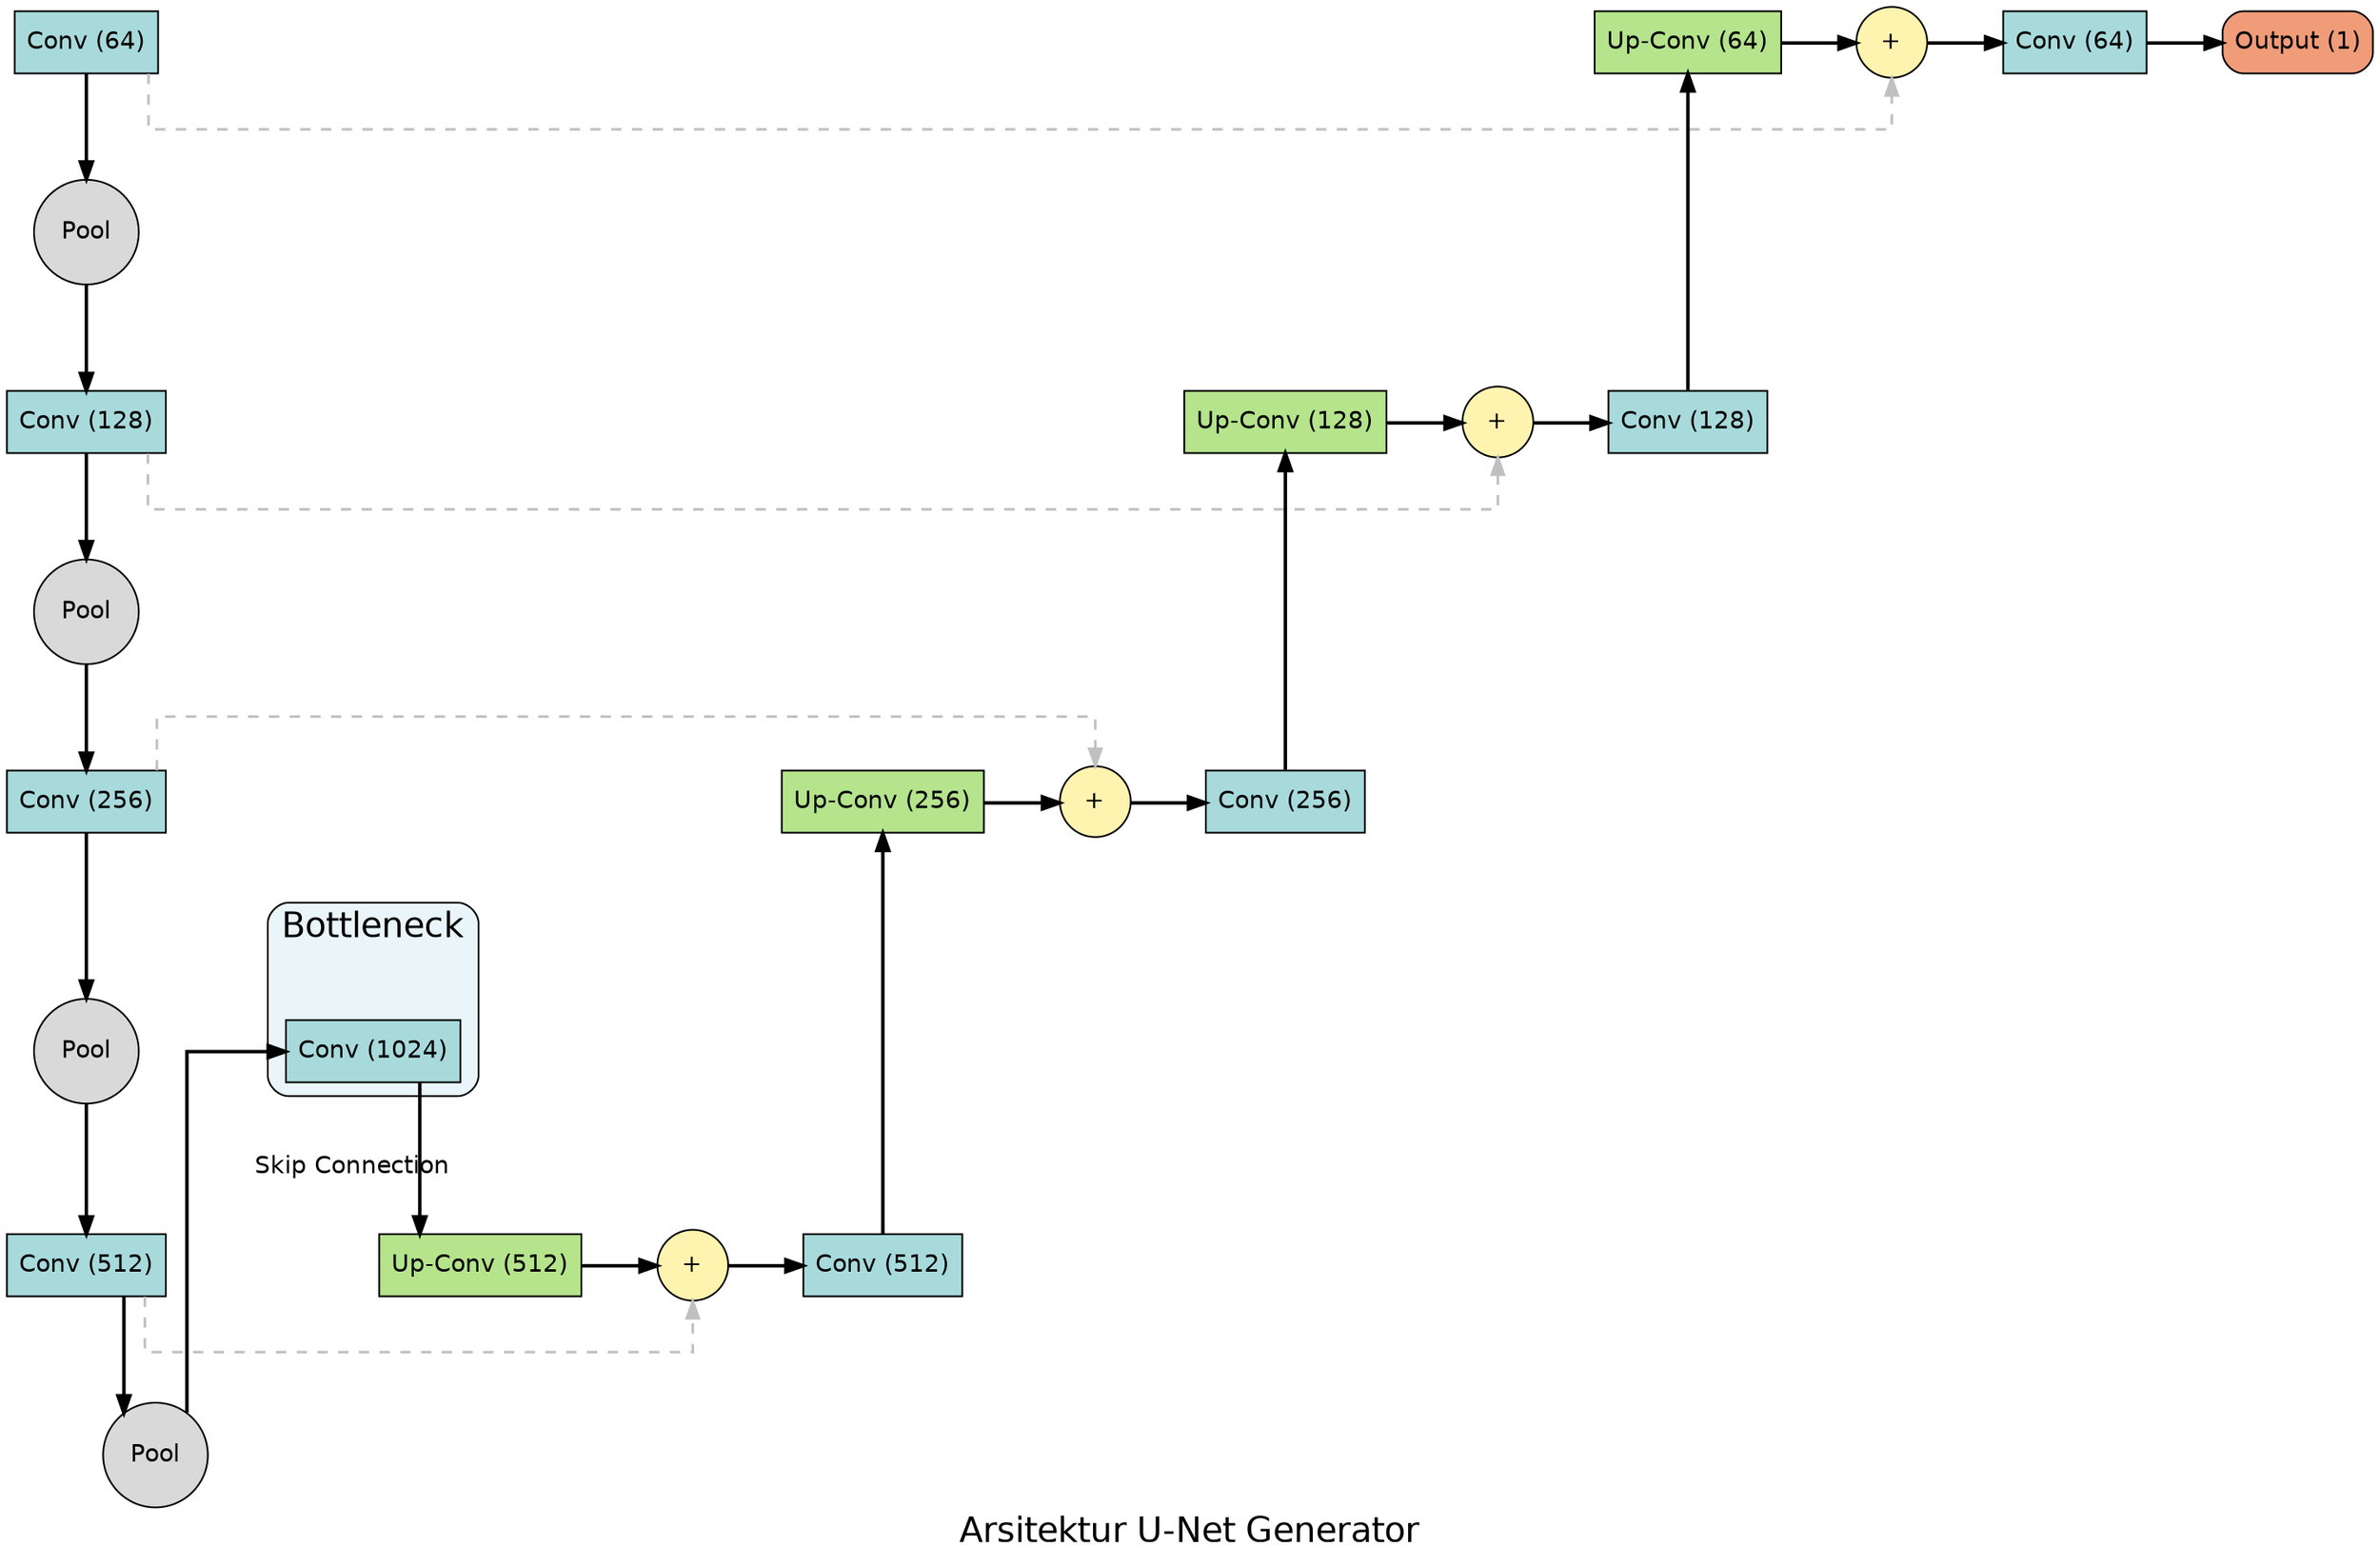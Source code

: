 digraph UNET_Architecture {
    rankdir=TB;
    splines=ortho;
    nodesep=0.3;
    ranksep=0.8;
    fontname="Helvetica";
    label="Arsitektur U-Net Generator";
    fontsize=20;

    node [fontname="Helvetica", style=filled, shape=box, margin="0.1,0.1"];
    edge [fontname="Helvetica", penwidth=1.5];

    // --- Node Definitions ---
    subgraph cluster_encoder {
        label="Jalur Encoder (Kontraksi)";
        style="filled,rounded";
        fillcolor="#E9F5F9";
        e1 [label="Conv (64)", fillcolor="#A8DADC"];
        p1 [label="Pool", shape=circle, fillcolor="#D9D9D9", width=0.5, height=0.5];
        e2 [label="Conv (128)", fillcolor="#A8DADC"];
        p2 [label="Pool", shape=circle, fillcolor="#D9D9D9", width=0.5, height=0.5];
        e3 [label="Conv (256)", fillcolor="#A8DADC"];
        p3 [label="Pool", shape=circle, fillcolor="#D9D9D9", width=0.5, height=0.5];
        e4 [label="Conv (512)", fillcolor="#A8DADC"];
        p4 [label="Pool", shape=circle, fillcolor="#D9D9D9", width=0.5, height=0.5];
    }

    subgraph cluster_bottleneck {
        label="Bottleneck";
        style="filled,rounded";
        fillcolor="#E9F5F9";
        b [label="Conv (1024)", fillcolor="#A8DADC"];
    }

    subgraph cluster_decoder {
        label="Jalur Decoder (Ekspansi)";
        style="filled,rounded";
        fillcolor="#F7F9F9";
        u4 [label="Up-Conv (512)", fillcolor="#B5E48C"];
        m4 [label="+", shape=circle, fillcolor="#FFF3B0", width=0.5, height=0.5];
        d4 [label="Conv (512)", fillcolor="#A8DADC"];
        u3 [label="Up-Conv (256)", fillcolor="#B5E48C"];
        m3 [label="+", shape=circle, fillcolor="#FFF3B0", width=0.5, height=0.5];
        d3 [label="Conv (256)", fillcolor="#A8DADC"];
        u2 [label="Up-Conv (128)", fillcolor="#B5E48C"];
        m2 [label="+", shape=circle, fillcolor="#FFF3B0", width=0.5, height=0.5];
        d2 [label="Conv (128)", fillcolor="#A8DADC"];
        u1 [label="Up-Conv (64)", fillcolor="#B5E48C"];
        m1 [label="+", shape=circle, fillcolor="#FFF3B0", width=0.5, height=0.5];
        d1 [label="Conv (64)", fillcolor="#A8DADC"];
    }
    
    output_node [label="Output (1)", fillcolor="#F19C79", style="filled,rounded"];

    // --- Edge Definitions ---
    // Encoder Path
    e1 -> p1 -> e2 -> p2 -> e3 -> p3 -> e4 -> p4 -> b [penwidth=2.0];

    // Decoder Path
    b -> u4 [penwidth=2.0];
    u4 -> m4 [penwidth=2.0];
    m4 -> d4 [penwidth=2.0];
    d4 -> u3 [penwidth=2.0];
    u3 -> m3 [penwidth=2.0];
    m3 -> d3 [penwidth=2.0];
    d3 -> u2 [penwidth=2.0];
    u2 -> m2 [penwidth=2.0];
    m2 -> d2 [penwidth=2.0];
    d2 -> u1 [penwidth=2.0];
    u1 -> m1 [penwidth=2.0];
    m1 -> d1 [penwidth=2.0];
    d1 -> output_node [penwidth=2.0];

    // Skip Connections
    edge [style=dashed, color=gray, constraint=false, penwidth=1.5];
    e4 -> m4 [label="Skip Connection"];
    e3 -> m3;
    e2 -> m2;
    e1 -> m1;

    // --- Layout Hints to enforce U-shape ---
    {rank=same; e1; u1; m1; d1; output_node;}
    {rank=same; p1;}
    {rank=same; e2; u2; m2; d2;}
    {rank=same; p2;}
    {rank=same; e3; u3; m3; d3;}
    {rank=same; p3;}
    {rank=same; e4; u4; m4; d4;}
    {rank=same; p4;}

}
